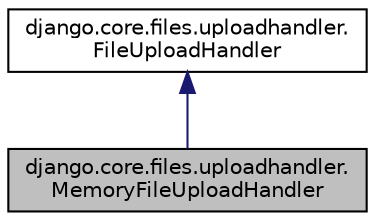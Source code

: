 digraph "django.core.files.uploadhandler.MemoryFileUploadHandler"
{
 // LATEX_PDF_SIZE
  edge [fontname="Helvetica",fontsize="10",labelfontname="Helvetica",labelfontsize="10"];
  node [fontname="Helvetica",fontsize="10",shape=record];
  Node1 [label="django.core.files.uploadhandler.\lMemoryFileUploadHandler",height=0.2,width=0.4,color="black", fillcolor="grey75", style="filled", fontcolor="black",tooltip=" "];
  Node2 -> Node1 [dir="back",color="midnightblue",fontsize="10",style="solid"];
  Node2 [label="django.core.files.uploadhandler.\lFileUploadHandler",height=0.2,width=0.4,color="black", fillcolor="white", style="filled",URL="$classdjango_1_1core_1_1files_1_1uploadhandler_1_1_file_upload_handler.html",tooltip=" "];
}
